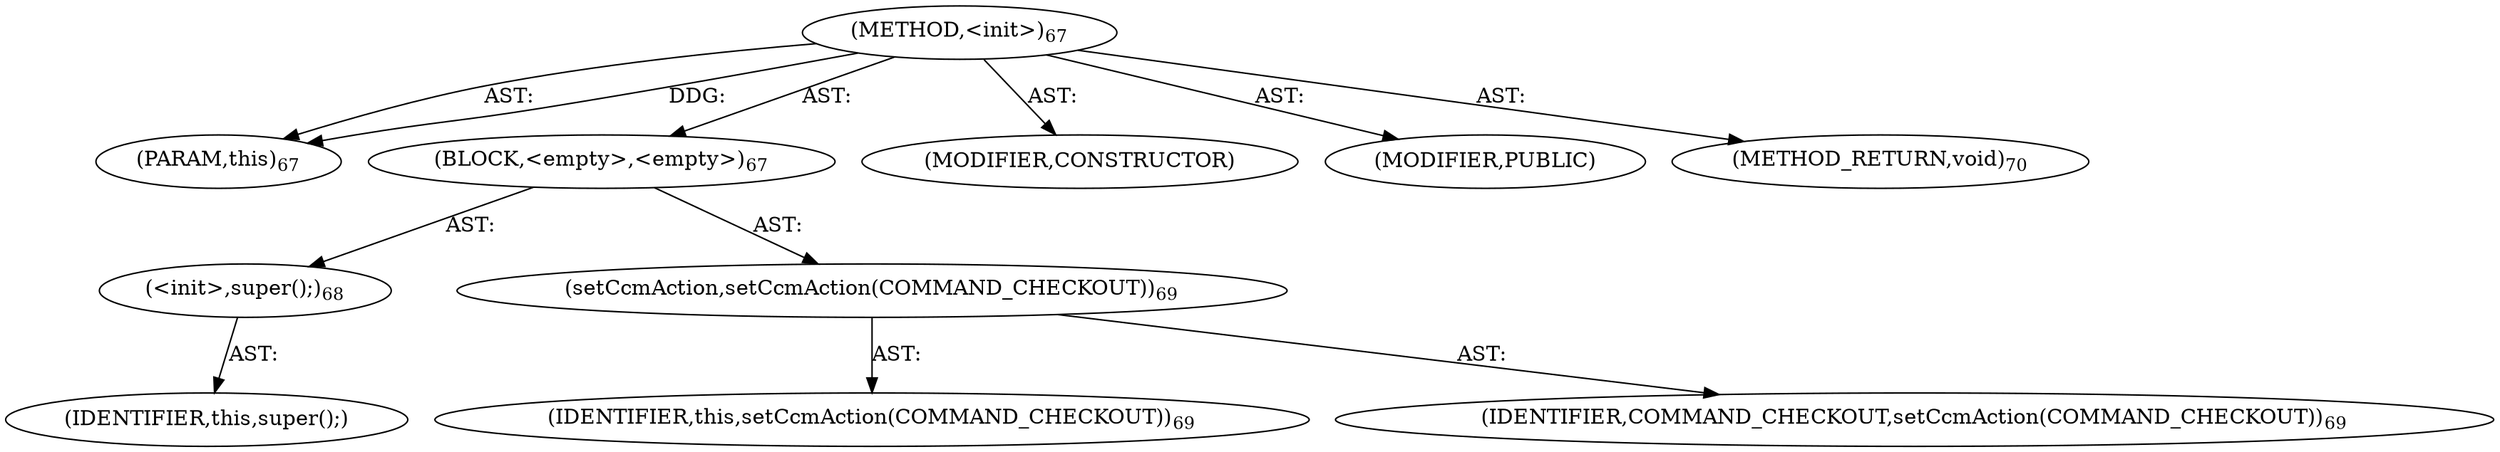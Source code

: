 digraph "&lt;init&gt;" {  
"111669149696" [label = <(METHOD,&lt;init&gt;)<SUB>67</SUB>> ]
"115964116992" [label = <(PARAM,this)<SUB>67</SUB>> ]
"25769803776" [label = <(BLOCK,&lt;empty&gt;,&lt;empty&gt;)<SUB>67</SUB>> ]
"30064771072" [label = <(&lt;init&gt;,super();)<SUB>68</SUB>> ]
"68719476736" [label = <(IDENTIFIER,this,super();)> ]
"30064771073" [label = <(setCcmAction,setCcmAction(COMMAND_CHECKOUT))<SUB>69</SUB>> ]
"68719476737" [label = <(IDENTIFIER,this,setCcmAction(COMMAND_CHECKOUT))<SUB>69</SUB>> ]
"68719476738" [label = <(IDENTIFIER,COMMAND_CHECKOUT,setCcmAction(COMMAND_CHECKOUT))<SUB>69</SUB>> ]
"133143986176" [label = <(MODIFIER,CONSTRUCTOR)> ]
"133143986177" [label = <(MODIFIER,PUBLIC)> ]
"128849018880" [label = <(METHOD_RETURN,void)<SUB>70</SUB>> ]
  "111669149696" -> "115964116992"  [ label = "AST: "] 
  "111669149696" -> "25769803776"  [ label = "AST: "] 
  "111669149696" -> "133143986176"  [ label = "AST: "] 
  "111669149696" -> "133143986177"  [ label = "AST: "] 
  "111669149696" -> "128849018880"  [ label = "AST: "] 
  "25769803776" -> "30064771072"  [ label = "AST: "] 
  "25769803776" -> "30064771073"  [ label = "AST: "] 
  "30064771072" -> "68719476736"  [ label = "AST: "] 
  "30064771073" -> "68719476737"  [ label = "AST: "] 
  "30064771073" -> "68719476738"  [ label = "AST: "] 
  "111669149696" -> "115964116992"  [ label = "DDG: "] 
}
